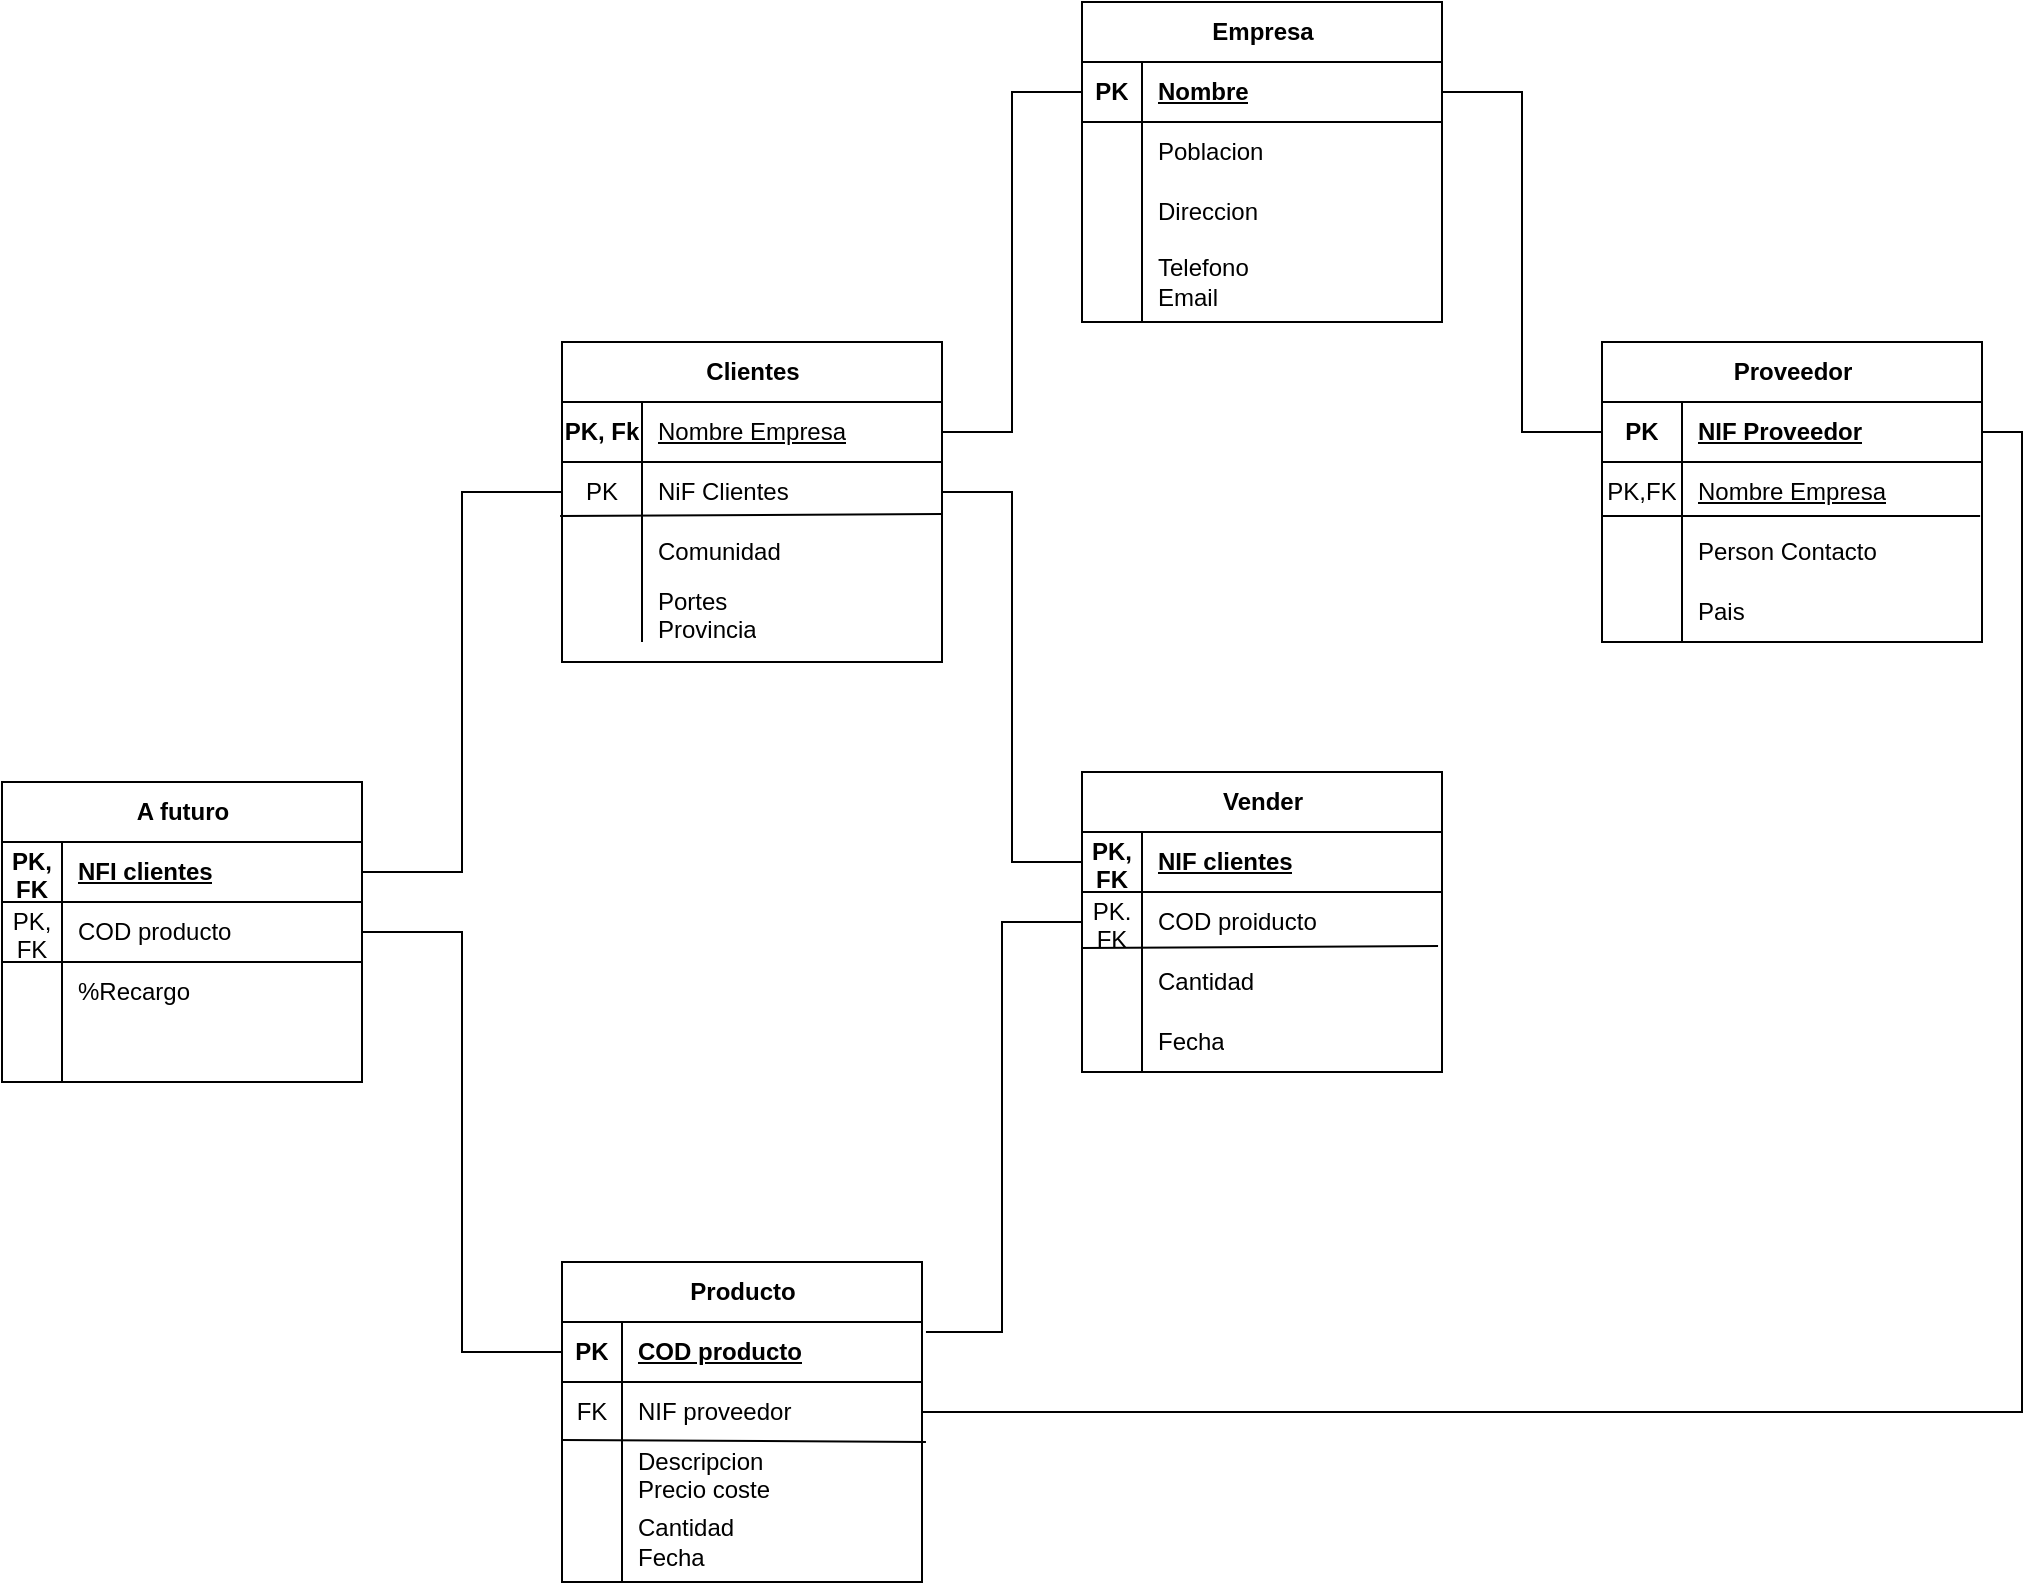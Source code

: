 <mxfile version="22.0.8" type="github">
  <diagram name="Page-1" id="2RzXAa_GEkhOsRLsQyN2">
    <mxGraphModel dx="2214" dy="811" grid="1" gridSize="10" guides="1" tooltips="1" connect="1" arrows="1" fold="1" page="1" pageScale="1" pageWidth="850" pageHeight="1100" math="0" shadow="0">
      <root>
        <mxCell id="0" />
        <mxCell id="1" parent="0" />
        <mxCell id="I2culxkAckI5eC6hxqFZ-1" value="Empresa" style="shape=table;startSize=30;container=1;collapsible=1;childLayout=tableLayout;fixedRows=1;rowLines=0;fontStyle=1;align=center;resizeLast=1;html=1;" parent="1" vertex="1">
          <mxGeometry x="320" y="90" width="180" height="160" as="geometry" />
        </mxCell>
        <mxCell id="I2culxkAckI5eC6hxqFZ-2" value="" style="shape=tableRow;horizontal=0;startSize=0;swimlaneHead=0;swimlaneBody=0;fillColor=none;collapsible=0;dropTarget=0;points=[[0,0.5],[1,0.5]];portConstraint=eastwest;top=0;left=0;right=0;bottom=1;" parent="I2culxkAckI5eC6hxqFZ-1" vertex="1">
          <mxGeometry y="30" width="180" height="30" as="geometry" />
        </mxCell>
        <mxCell id="I2culxkAckI5eC6hxqFZ-3" value="PK" style="shape=partialRectangle;connectable=0;fillColor=none;top=0;left=0;bottom=0;right=0;fontStyle=1;overflow=hidden;whiteSpace=wrap;html=1;" parent="I2culxkAckI5eC6hxqFZ-2" vertex="1">
          <mxGeometry width="30" height="30" as="geometry">
            <mxRectangle width="30" height="30" as="alternateBounds" />
          </mxGeometry>
        </mxCell>
        <mxCell id="I2culxkAckI5eC6hxqFZ-4" value="Nombre" style="shape=partialRectangle;connectable=0;fillColor=none;top=0;left=0;bottom=0;right=0;align=left;spacingLeft=6;fontStyle=5;overflow=hidden;whiteSpace=wrap;html=1;" parent="I2culxkAckI5eC6hxqFZ-2" vertex="1">
          <mxGeometry x="30" width="150" height="30" as="geometry">
            <mxRectangle width="150" height="30" as="alternateBounds" />
          </mxGeometry>
        </mxCell>
        <mxCell id="I2culxkAckI5eC6hxqFZ-5" value="" style="shape=tableRow;horizontal=0;startSize=0;swimlaneHead=0;swimlaneBody=0;fillColor=none;collapsible=0;dropTarget=0;points=[[0,0.5],[1,0.5]];portConstraint=eastwest;top=0;left=0;right=0;bottom=0;" parent="I2culxkAckI5eC6hxqFZ-1" vertex="1">
          <mxGeometry y="60" width="180" height="30" as="geometry" />
        </mxCell>
        <mxCell id="I2culxkAckI5eC6hxqFZ-6" value="" style="shape=partialRectangle;connectable=0;fillColor=none;top=0;left=0;bottom=0;right=0;editable=1;overflow=hidden;whiteSpace=wrap;html=1;" parent="I2culxkAckI5eC6hxqFZ-5" vertex="1">
          <mxGeometry width="30" height="30" as="geometry">
            <mxRectangle width="30" height="30" as="alternateBounds" />
          </mxGeometry>
        </mxCell>
        <mxCell id="I2culxkAckI5eC6hxqFZ-7" value="Poblacion" style="shape=partialRectangle;connectable=0;fillColor=none;top=0;left=0;bottom=0;right=0;align=left;spacingLeft=6;overflow=hidden;whiteSpace=wrap;html=1;" parent="I2culxkAckI5eC6hxqFZ-5" vertex="1">
          <mxGeometry x="30" width="150" height="30" as="geometry">
            <mxRectangle width="150" height="30" as="alternateBounds" />
          </mxGeometry>
        </mxCell>
        <mxCell id="I2culxkAckI5eC6hxqFZ-8" value="" style="shape=tableRow;horizontal=0;startSize=0;swimlaneHead=0;swimlaneBody=0;fillColor=none;collapsible=0;dropTarget=0;points=[[0,0.5],[1,0.5]];portConstraint=eastwest;top=0;left=0;right=0;bottom=0;" parent="I2culxkAckI5eC6hxqFZ-1" vertex="1">
          <mxGeometry y="90" width="180" height="30" as="geometry" />
        </mxCell>
        <mxCell id="I2culxkAckI5eC6hxqFZ-9" value="" style="shape=partialRectangle;connectable=0;fillColor=none;top=0;left=0;bottom=0;right=0;editable=1;overflow=hidden;whiteSpace=wrap;html=1;" parent="I2culxkAckI5eC6hxqFZ-8" vertex="1">
          <mxGeometry width="30" height="30" as="geometry">
            <mxRectangle width="30" height="30" as="alternateBounds" />
          </mxGeometry>
        </mxCell>
        <mxCell id="I2culxkAckI5eC6hxqFZ-10" value="Direccion" style="shape=partialRectangle;connectable=0;fillColor=none;top=0;left=0;bottom=0;right=0;align=left;spacingLeft=6;overflow=hidden;whiteSpace=wrap;html=1;" parent="I2culxkAckI5eC6hxqFZ-8" vertex="1">
          <mxGeometry x="30" width="150" height="30" as="geometry">
            <mxRectangle width="150" height="30" as="alternateBounds" />
          </mxGeometry>
        </mxCell>
        <mxCell id="I2culxkAckI5eC6hxqFZ-11" value="" style="shape=tableRow;horizontal=0;startSize=0;swimlaneHead=0;swimlaneBody=0;fillColor=none;collapsible=0;dropTarget=0;points=[[0,0.5],[1,0.5]];portConstraint=eastwest;top=0;left=0;right=0;bottom=0;" parent="I2culxkAckI5eC6hxqFZ-1" vertex="1">
          <mxGeometry y="120" width="180" height="40" as="geometry" />
        </mxCell>
        <mxCell id="I2culxkAckI5eC6hxqFZ-12" value="" style="shape=partialRectangle;connectable=0;fillColor=none;top=0;left=0;bottom=0;right=0;editable=1;overflow=hidden;whiteSpace=wrap;html=1;" parent="I2culxkAckI5eC6hxqFZ-11" vertex="1">
          <mxGeometry width="30" height="40" as="geometry">
            <mxRectangle width="30" height="40" as="alternateBounds" />
          </mxGeometry>
        </mxCell>
        <mxCell id="I2culxkAckI5eC6hxqFZ-13" value="Telefono&lt;br&gt;Email" style="shape=partialRectangle;connectable=0;fillColor=none;top=0;left=0;bottom=0;right=0;align=left;spacingLeft=6;overflow=hidden;whiteSpace=wrap;html=1;" parent="I2culxkAckI5eC6hxqFZ-11" vertex="1">
          <mxGeometry x="30" width="150" height="40" as="geometry">
            <mxRectangle width="150" height="40" as="alternateBounds" />
          </mxGeometry>
        </mxCell>
        <mxCell id="I2culxkAckI5eC6hxqFZ-14" value="Proveedor" style="shape=table;startSize=30;container=1;collapsible=1;childLayout=tableLayout;fixedRows=1;rowLines=0;fontStyle=1;align=center;resizeLast=1;html=1;" parent="1" vertex="1">
          <mxGeometry x="580" y="260" width="190" height="150" as="geometry" />
        </mxCell>
        <mxCell id="I2culxkAckI5eC6hxqFZ-15" value="" style="shape=tableRow;horizontal=0;startSize=0;swimlaneHead=0;swimlaneBody=0;fillColor=none;collapsible=0;dropTarget=0;points=[[0,0.5],[1,0.5]];portConstraint=eastwest;top=0;left=0;right=0;bottom=1;" parent="I2culxkAckI5eC6hxqFZ-14" vertex="1">
          <mxGeometry y="30" width="190" height="30" as="geometry" />
        </mxCell>
        <mxCell id="I2culxkAckI5eC6hxqFZ-16" value="PK" style="shape=partialRectangle;connectable=0;fillColor=none;top=0;left=0;bottom=0;right=0;fontStyle=1;overflow=hidden;whiteSpace=wrap;html=1;" parent="I2culxkAckI5eC6hxqFZ-15" vertex="1">
          <mxGeometry width="40" height="30" as="geometry">
            <mxRectangle width="40" height="30" as="alternateBounds" />
          </mxGeometry>
        </mxCell>
        <mxCell id="I2culxkAckI5eC6hxqFZ-17" value="NIF Proveedor" style="shape=partialRectangle;connectable=0;fillColor=none;top=0;left=0;bottom=0;right=0;align=left;spacingLeft=6;fontStyle=5;overflow=hidden;whiteSpace=wrap;html=1;" parent="I2culxkAckI5eC6hxqFZ-15" vertex="1">
          <mxGeometry x="40" width="150" height="30" as="geometry">
            <mxRectangle width="150" height="30" as="alternateBounds" />
          </mxGeometry>
        </mxCell>
        <mxCell id="I2culxkAckI5eC6hxqFZ-18" value="" style="shape=tableRow;horizontal=0;startSize=0;swimlaneHead=0;swimlaneBody=0;fillColor=none;collapsible=0;dropTarget=0;points=[[0,0.5],[1,0.5]];portConstraint=eastwest;top=0;left=0;right=0;bottom=0;" parent="I2culxkAckI5eC6hxqFZ-14" vertex="1">
          <mxGeometry y="60" width="190" height="30" as="geometry" />
        </mxCell>
        <mxCell id="I2culxkAckI5eC6hxqFZ-19" value="PK,FK" style="shape=partialRectangle;connectable=0;fillColor=none;top=0;left=0;bottom=0;right=0;editable=1;overflow=hidden;whiteSpace=wrap;html=1;" parent="I2culxkAckI5eC6hxqFZ-18" vertex="1">
          <mxGeometry width="40" height="30" as="geometry">
            <mxRectangle width="40" height="30" as="alternateBounds" />
          </mxGeometry>
        </mxCell>
        <mxCell id="I2culxkAckI5eC6hxqFZ-20" value="&lt;u&gt;Nombre Empresa&lt;/u&gt;" style="shape=partialRectangle;connectable=0;fillColor=none;top=0;left=0;bottom=0;right=0;align=left;spacingLeft=6;overflow=hidden;whiteSpace=wrap;html=1;" parent="I2culxkAckI5eC6hxqFZ-18" vertex="1">
          <mxGeometry x="40" width="150" height="30" as="geometry">
            <mxRectangle width="150" height="30" as="alternateBounds" />
          </mxGeometry>
        </mxCell>
        <mxCell id="I2culxkAckI5eC6hxqFZ-21" value="" style="shape=tableRow;horizontal=0;startSize=0;swimlaneHead=0;swimlaneBody=0;fillColor=none;collapsible=0;dropTarget=0;points=[[0,0.5],[1,0.5]];portConstraint=eastwest;top=0;left=0;right=0;bottom=0;" parent="I2culxkAckI5eC6hxqFZ-14" vertex="1">
          <mxGeometry y="90" width="190" height="30" as="geometry" />
        </mxCell>
        <mxCell id="I2culxkAckI5eC6hxqFZ-22" value="" style="shape=partialRectangle;connectable=0;fillColor=none;top=0;left=0;bottom=0;right=0;editable=1;overflow=hidden;whiteSpace=wrap;html=1;" parent="I2culxkAckI5eC6hxqFZ-21" vertex="1">
          <mxGeometry width="40" height="30" as="geometry">
            <mxRectangle width="40" height="30" as="alternateBounds" />
          </mxGeometry>
        </mxCell>
        <mxCell id="I2culxkAckI5eC6hxqFZ-23" value="Person Contacto" style="shape=partialRectangle;connectable=0;fillColor=none;top=0;left=0;bottom=0;right=0;align=left;spacingLeft=6;overflow=hidden;whiteSpace=wrap;html=1;" parent="I2culxkAckI5eC6hxqFZ-21" vertex="1">
          <mxGeometry x="40" width="150" height="30" as="geometry">
            <mxRectangle width="150" height="30" as="alternateBounds" />
          </mxGeometry>
        </mxCell>
        <mxCell id="I2culxkAckI5eC6hxqFZ-24" value="" style="shape=tableRow;horizontal=0;startSize=0;swimlaneHead=0;swimlaneBody=0;fillColor=none;collapsible=0;dropTarget=0;points=[[0,0.5],[1,0.5]];portConstraint=eastwest;top=0;left=0;right=0;bottom=0;" parent="I2culxkAckI5eC6hxqFZ-14" vertex="1">
          <mxGeometry y="120" width="190" height="30" as="geometry" />
        </mxCell>
        <mxCell id="I2culxkAckI5eC6hxqFZ-25" value="" style="shape=partialRectangle;connectable=0;fillColor=none;top=0;left=0;bottom=0;right=0;editable=1;overflow=hidden;whiteSpace=wrap;html=1;" parent="I2culxkAckI5eC6hxqFZ-24" vertex="1">
          <mxGeometry width="40" height="30" as="geometry">
            <mxRectangle width="40" height="30" as="alternateBounds" />
          </mxGeometry>
        </mxCell>
        <mxCell id="I2culxkAckI5eC6hxqFZ-26" value="Pais" style="shape=partialRectangle;connectable=0;fillColor=none;top=0;left=0;bottom=0;right=0;align=left;spacingLeft=6;overflow=hidden;whiteSpace=wrap;html=1;" parent="I2culxkAckI5eC6hxqFZ-24" vertex="1">
          <mxGeometry x="40" width="150" height="30" as="geometry">
            <mxRectangle width="150" height="30" as="alternateBounds" />
          </mxGeometry>
        </mxCell>
        <mxCell id="vnkjvuHk_h_EX8SrwZCB-7" value="" style="endArrow=none;html=1;rounded=0;entryX=0.995;entryY=-0.1;entryDx=0;entryDy=0;entryPerimeter=0;" parent="I2culxkAckI5eC6hxqFZ-14" target="I2culxkAckI5eC6hxqFZ-21" edge="1">
          <mxGeometry width="50" height="50" relative="1" as="geometry">
            <mxPoint y="87" as="sourcePoint" />
            <mxPoint x="-260" y="20" as="targetPoint" />
          </mxGeometry>
        </mxCell>
        <mxCell id="I2culxkAckI5eC6hxqFZ-27" value="Clientes" style="shape=table;startSize=30;container=1;collapsible=1;childLayout=tableLayout;fixedRows=1;rowLines=0;fontStyle=1;align=center;resizeLast=1;html=1;" parent="1" vertex="1">
          <mxGeometry x="60" y="260" width="190" height="160" as="geometry" />
        </mxCell>
        <mxCell id="I2culxkAckI5eC6hxqFZ-28" value="" style="shape=tableRow;horizontal=0;startSize=0;swimlaneHead=0;swimlaneBody=0;fillColor=none;collapsible=0;dropTarget=0;points=[[0,0.5],[1,0.5]];portConstraint=eastwest;top=0;left=0;right=0;bottom=1;" parent="I2culxkAckI5eC6hxqFZ-27" vertex="1">
          <mxGeometry y="30" width="190" height="30" as="geometry" />
        </mxCell>
        <mxCell id="I2culxkAckI5eC6hxqFZ-29" value="PK, Fk" style="shape=partialRectangle;connectable=0;fillColor=none;top=0;left=0;bottom=0;right=0;fontStyle=1;overflow=hidden;whiteSpace=wrap;html=1;" parent="I2culxkAckI5eC6hxqFZ-28" vertex="1">
          <mxGeometry width="40" height="30" as="geometry">
            <mxRectangle width="40" height="30" as="alternateBounds" />
          </mxGeometry>
        </mxCell>
        <mxCell id="I2culxkAckI5eC6hxqFZ-30" value="&lt;u style=&quot;border-color: var(--border-color); font-weight: 400;&quot;&gt;Nombre Empresa&lt;/u&gt;" style="shape=partialRectangle;connectable=0;fillColor=none;top=0;left=0;bottom=0;right=0;align=left;spacingLeft=6;fontStyle=5;overflow=hidden;whiteSpace=wrap;html=1;" parent="I2culxkAckI5eC6hxqFZ-28" vertex="1">
          <mxGeometry x="40" width="150" height="30" as="geometry">
            <mxRectangle width="150" height="30" as="alternateBounds" />
          </mxGeometry>
        </mxCell>
        <mxCell id="I2culxkAckI5eC6hxqFZ-31" value="" style="shape=tableRow;horizontal=0;startSize=0;swimlaneHead=0;swimlaneBody=0;fillColor=none;collapsible=0;dropTarget=0;points=[[0,0.5],[1,0.5]];portConstraint=eastwest;top=0;left=0;right=0;bottom=0;" parent="I2culxkAckI5eC6hxqFZ-27" vertex="1">
          <mxGeometry y="60" width="190" height="30" as="geometry" />
        </mxCell>
        <mxCell id="I2culxkAckI5eC6hxqFZ-32" value="PK" style="shape=partialRectangle;connectable=0;fillColor=none;top=0;left=0;bottom=0;right=0;editable=1;overflow=hidden;whiteSpace=wrap;html=1;" parent="I2culxkAckI5eC6hxqFZ-31" vertex="1">
          <mxGeometry width="40" height="30" as="geometry">
            <mxRectangle width="40" height="30" as="alternateBounds" />
          </mxGeometry>
        </mxCell>
        <mxCell id="I2culxkAckI5eC6hxqFZ-33" value="NiF Clientes" style="shape=partialRectangle;connectable=0;fillColor=none;top=0;left=0;bottom=0;right=0;align=left;spacingLeft=6;overflow=hidden;whiteSpace=wrap;html=1;" parent="I2culxkAckI5eC6hxqFZ-31" vertex="1">
          <mxGeometry x="40" width="150" height="30" as="geometry">
            <mxRectangle width="150" height="30" as="alternateBounds" />
          </mxGeometry>
        </mxCell>
        <mxCell id="I2culxkAckI5eC6hxqFZ-34" value="" style="shape=tableRow;horizontal=0;startSize=0;swimlaneHead=0;swimlaneBody=0;fillColor=none;collapsible=0;dropTarget=0;points=[[0,0.5],[1,0.5]];portConstraint=eastwest;top=0;left=0;right=0;bottom=0;" parent="I2culxkAckI5eC6hxqFZ-27" vertex="1">
          <mxGeometry y="90" width="190" height="30" as="geometry" />
        </mxCell>
        <mxCell id="I2culxkAckI5eC6hxqFZ-35" value="" style="shape=partialRectangle;connectable=0;fillColor=none;top=0;left=0;bottom=0;right=0;editable=1;overflow=hidden;whiteSpace=wrap;html=1;" parent="I2culxkAckI5eC6hxqFZ-34" vertex="1">
          <mxGeometry width="40" height="30" as="geometry">
            <mxRectangle width="40" height="30" as="alternateBounds" />
          </mxGeometry>
        </mxCell>
        <mxCell id="I2culxkAckI5eC6hxqFZ-36" value="Comunidad" style="shape=partialRectangle;connectable=0;fillColor=none;top=0;left=0;bottom=0;right=0;align=left;spacingLeft=6;overflow=hidden;whiteSpace=wrap;html=1;" parent="I2culxkAckI5eC6hxqFZ-34" vertex="1">
          <mxGeometry x="40" width="150" height="30" as="geometry">
            <mxRectangle width="150" height="30" as="alternateBounds" />
          </mxGeometry>
        </mxCell>
        <mxCell id="I2culxkAckI5eC6hxqFZ-37" value="" style="shape=tableRow;horizontal=0;startSize=0;swimlaneHead=0;swimlaneBody=0;fillColor=none;collapsible=0;dropTarget=0;points=[[0,0.5],[1,0.5]];portConstraint=eastwest;top=0;left=0;right=0;bottom=0;" parent="I2culxkAckI5eC6hxqFZ-27" vertex="1">
          <mxGeometry y="120" width="190" height="30" as="geometry" />
        </mxCell>
        <mxCell id="I2culxkAckI5eC6hxqFZ-38" value="" style="shape=partialRectangle;connectable=0;fillColor=none;top=0;left=0;bottom=0;right=0;editable=1;overflow=hidden;whiteSpace=wrap;html=1;" parent="I2culxkAckI5eC6hxqFZ-37" vertex="1">
          <mxGeometry width="40" height="30" as="geometry">
            <mxRectangle width="40" height="30" as="alternateBounds" />
          </mxGeometry>
        </mxCell>
        <mxCell id="I2culxkAckI5eC6hxqFZ-39" value="Portes&lt;br&gt;Provincia" style="shape=partialRectangle;connectable=0;fillColor=none;top=0;left=0;bottom=0;right=0;align=left;spacingLeft=6;overflow=hidden;whiteSpace=wrap;html=1;" parent="I2culxkAckI5eC6hxqFZ-37" vertex="1">
          <mxGeometry x="40" width="150" height="30" as="geometry">
            <mxRectangle width="150" height="30" as="alternateBounds" />
          </mxGeometry>
        </mxCell>
        <mxCell id="vnkjvuHk_h_EX8SrwZCB-6" value="" style="endArrow=none;html=1;rounded=0;exitX=-0.005;exitY=-0.1;exitDx=0;exitDy=0;exitPerimeter=0;" parent="I2culxkAckI5eC6hxqFZ-27" source="I2culxkAckI5eC6hxqFZ-34" edge="1">
          <mxGeometry width="50" height="50" relative="1" as="geometry">
            <mxPoint x="210" y="70" as="sourcePoint" />
            <mxPoint x="190" y="86" as="targetPoint" />
          </mxGeometry>
        </mxCell>
        <mxCell id="I2culxkAckI5eC6hxqFZ-43" value="Vender" style="shape=table;startSize=30;container=1;collapsible=1;childLayout=tableLayout;fixedRows=1;rowLines=0;fontStyle=1;align=center;resizeLast=1;html=1;" parent="1" vertex="1">
          <mxGeometry x="320" y="475" width="180" height="150" as="geometry" />
        </mxCell>
        <mxCell id="I2culxkAckI5eC6hxqFZ-44" value="" style="shape=tableRow;horizontal=0;startSize=0;swimlaneHead=0;swimlaneBody=0;fillColor=none;collapsible=0;dropTarget=0;points=[[0,0.5],[1,0.5]];portConstraint=eastwest;top=0;left=0;right=0;bottom=1;" parent="I2culxkAckI5eC6hxqFZ-43" vertex="1">
          <mxGeometry y="30" width="180" height="30" as="geometry" />
        </mxCell>
        <mxCell id="I2culxkAckI5eC6hxqFZ-45" value="PK, FK" style="shape=partialRectangle;connectable=0;fillColor=none;top=0;left=0;bottom=0;right=0;fontStyle=1;overflow=hidden;whiteSpace=wrap;html=1;" parent="I2culxkAckI5eC6hxqFZ-44" vertex="1">
          <mxGeometry width="30" height="30" as="geometry">
            <mxRectangle width="30" height="30" as="alternateBounds" />
          </mxGeometry>
        </mxCell>
        <mxCell id="I2culxkAckI5eC6hxqFZ-46" value="NIF clientes" style="shape=partialRectangle;connectable=0;fillColor=none;top=0;left=0;bottom=0;right=0;align=left;spacingLeft=6;fontStyle=5;overflow=hidden;whiteSpace=wrap;html=1;" parent="I2culxkAckI5eC6hxqFZ-44" vertex="1">
          <mxGeometry x="30" width="150" height="30" as="geometry">
            <mxRectangle width="150" height="30" as="alternateBounds" />
          </mxGeometry>
        </mxCell>
        <mxCell id="I2culxkAckI5eC6hxqFZ-47" value="" style="shape=tableRow;horizontal=0;startSize=0;swimlaneHead=0;swimlaneBody=0;fillColor=none;collapsible=0;dropTarget=0;points=[[0,0.5],[1,0.5]];portConstraint=eastwest;top=0;left=0;right=0;bottom=0;" parent="I2culxkAckI5eC6hxqFZ-43" vertex="1">
          <mxGeometry y="60" width="180" height="30" as="geometry" />
        </mxCell>
        <mxCell id="I2culxkAckI5eC6hxqFZ-48" value="PK. FK" style="shape=partialRectangle;connectable=0;fillColor=none;top=0;left=0;bottom=0;right=0;editable=1;overflow=hidden;whiteSpace=wrap;html=1;" parent="I2culxkAckI5eC6hxqFZ-47" vertex="1">
          <mxGeometry width="30" height="30" as="geometry">
            <mxRectangle width="30" height="30" as="alternateBounds" />
          </mxGeometry>
        </mxCell>
        <mxCell id="I2culxkAckI5eC6hxqFZ-49" value="COD proiducto" style="shape=partialRectangle;connectable=0;fillColor=none;top=0;left=0;bottom=0;right=0;align=left;spacingLeft=6;overflow=hidden;whiteSpace=wrap;html=1;" parent="I2culxkAckI5eC6hxqFZ-47" vertex="1">
          <mxGeometry x="30" width="150" height="30" as="geometry">
            <mxRectangle width="150" height="30" as="alternateBounds" />
          </mxGeometry>
        </mxCell>
        <mxCell id="I2culxkAckI5eC6hxqFZ-50" value="" style="shape=tableRow;horizontal=0;startSize=0;swimlaneHead=0;swimlaneBody=0;fillColor=none;collapsible=0;dropTarget=0;points=[[0,0.5],[1,0.5]];portConstraint=eastwest;top=0;left=0;right=0;bottom=0;" parent="I2culxkAckI5eC6hxqFZ-43" vertex="1">
          <mxGeometry y="90" width="180" height="30" as="geometry" />
        </mxCell>
        <mxCell id="I2culxkAckI5eC6hxqFZ-51" value="" style="shape=partialRectangle;connectable=0;fillColor=none;top=0;left=0;bottom=0;right=0;editable=1;overflow=hidden;whiteSpace=wrap;html=1;" parent="I2culxkAckI5eC6hxqFZ-50" vertex="1">
          <mxGeometry width="30" height="30" as="geometry">
            <mxRectangle width="30" height="30" as="alternateBounds" />
          </mxGeometry>
        </mxCell>
        <mxCell id="I2culxkAckI5eC6hxqFZ-52" value="Cantidad" style="shape=partialRectangle;connectable=0;fillColor=none;top=0;left=0;bottom=0;right=0;align=left;spacingLeft=6;overflow=hidden;whiteSpace=wrap;html=1;" parent="I2culxkAckI5eC6hxqFZ-50" vertex="1">
          <mxGeometry x="30" width="150" height="30" as="geometry">
            <mxRectangle width="150" height="30" as="alternateBounds" />
          </mxGeometry>
        </mxCell>
        <mxCell id="I2culxkAckI5eC6hxqFZ-53" value="" style="shape=tableRow;horizontal=0;startSize=0;swimlaneHead=0;swimlaneBody=0;fillColor=none;collapsible=0;dropTarget=0;points=[[0,0.5],[1,0.5]];portConstraint=eastwest;top=0;left=0;right=0;bottom=0;" parent="I2culxkAckI5eC6hxqFZ-43" vertex="1">
          <mxGeometry y="120" width="180" height="30" as="geometry" />
        </mxCell>
        <mxCell id="I2culxkAckI5eC6hxqFZ-54" value="" style="shape=partialRectangle;connectable=0;fillColor=none;top=0;left=0;bottom=0;right=0;editable=1;overflow=hidden;whiteSpace=wrap;html=1;" parent="I2culxkAckI5eC6hxqFZ-53" vertex="1">
          <mxGeometry width="30" height="30" as="geometry">
            <mxRectangle width="30" height="30" as="alternateBounds" />
          </mxGeometry>
        </mxCell>
        <mxCell id="I2culxkAckI5eC6hxqFZ-55" value="Fecha" style="shape=partialRectangle;connectable=0;fillColor=none;top=0;left=0;bottom=0;right=0;align=left;spacingLeft=6;overflow=hidden;whiteSpace=wrap;html=1;" parent="I2culxkAckI5eC6hxqFZ-53" vertex="1">
          <mxGeometry x="30" width="150" height="30" as="geometry">
            <mxRectangle width="150" height="30" as="alternateBounds" />
          </mxGeometry>
        </mxCell>
        <mxCell id="vnkjvuHk_h_EX8SrwZCB-5" value="" style="endArrow=none;html=1;rounded=0;entryX=0.989;entryY=-0.1;entryDx=0;entryDy=0;entryPerimeter=0;exitX=0;exitY=-0.067;exitDx=0;exitDy=0;exitPerimeter=0;" parent="I2culxkAckI5eC6hxqFZ-43" source="I2culxkAckI5eC6hxqFZ-50" target="I2culxkAckI5eC6hxqFZ-50" edge="1">
          <mxGeometry width="50" height="50" relative="1" as="geometry">
            <mxPoint x="-50" y="255" as="sourcePoint" />
            <mxPoint y="205" as="targetPoint" />
          </mxGeometry>
        </mxCell>
        <mxCell id="I2culxkAckI5eC6hxqFZ-82" value="Producto" style="shape=table;startSize=30;container=1;collapsible=1;childLayout=tableLayout;fixedRows=1;rowLines=0;fontStyle=1;align=center;resizeLast=1;html=1;" parent="1" vertex="1">
          <mxGeometry x="60" y="720" width="180" height="160" as="geometry" />
        </mxCell>
        <mxCell id="I2culxkAckI5eC6hxqFZ-83" value="" style="shape=tableRow;horizontal=0;startSize=0;swimlaneHead=0;swimlaneBody=0;fillColor=none;collapsible=0;dropTarget=0;points=[[0,0.5],[1,0.5]];portConstraint=eastwest;top=0;left=0;right=0;bottom=1;" parent="I2culxkAckI5eC6hxqFZ-82" vertex="1">
          <mxGeometry y="30" width="180" height="30" as="geometry" />
        </mxCell>
        <mxCell id="I2culxkAckI5eC6hxqFZ-84" value="PK" style="shape=partialRectangle;connectable=0;fillColor=none;top=0;left=0;bottom=0;right=0;fontStyle=1;overflow=hidden;whiteSpace=wrap;html=1;" parent="I2culxkAckI5eC6hxqFZ-83" vertex="1">
          <mxGeometry width="30" height="30" as="geometry">
            <mxRectangle width="30" height="30" as="alternateBounds" />
          </mxGeometry>
        </mxCell>
        <mxCell id="I2culxkAckI5eC6hxqFZ-85" value="COD producto" style="shape=partialRectangle;connectable=0;fillColor=none;top=0;left=0;bottom=0;right=0;align=left;spacingLeft=6;fontStyle=5;overflow=hidden;whiteSpace=wrap;html=1;" parent="I2culxkAckI5eC6hxqFZ-83" vertex="1">
          <mxGeometry x="30" width="150" height="30" as="geometry">
            <mxRectangle width="150" height="30" as="alternateBounds" />
          </mxGeometry>
        </mxCell>
        <mxCell id="I2culxkAckI5eC6hxqFZ-86" value="" style="shape=tableRow;horizontal=0;startSize=0;swimlaneHead=0;swimlaneBody=0;fillColor=none;collapsible=0;dropTarget=0;points=[[0,0.5],[1,0.5]];portConstraint=eastwest;top=0;left=0;right=0;bottom=0;" parent="I2culxkAckI5eC6hxqFZ-82" vertex="1">
          <mxGeometry y="60" width="180" height="30" as="geometry" />
        </mxCell>
        <mxCell id="I2culxkAckI5eC6hxqFZ-87" value="FK" style="shape=partialRectangle;connectable=0;fillColor=none;top=0;left=0;bottom=0;right=0;editable=1;overflow=hidden;whiteSpace=wrap;html=1;" parent="I2culxkAckI5eC6hxqFZ-86" vertex="1">
          <mxGeometry width="30" height="30" as="geometry">
            <mxRectangle width="30" height="30" as="alternateBounds" />
          </mxGeometry>
        </mxCell>
        <mxCell id="I2culxkAckI5eC6hxqFZ-88" value="NIF proveedor" style="shape=partialRectangle;connectable=0;fillColor=none;top=0;left=0;bottom=0;right=0;align=left;spacingLeft=6;overflow=hidden;whiteSpace=wrap;html=1;" parent="I2culxkAckI5eC6hxqFZ-86" vertex="1">
          <mxGeometry x="30" width="150" height="30" as="geometry">
            <mxRectangle width="150" height="30" as="alternateBounds" />
          </mxGeometry>
        </mxCell>
        <mxCell id="I2culxkAckI5eC6hxqFZ-89" value="" style="shape=tableRow;horizontal=0;startSize=0;swimlaneHead=0;swimlaneBody=0;fillColor=none;collapsible=0;dropTarget=0;points=[[0,0.5],[1,0.5]];portConstraint=eastwest;top=0;left=0;right=0;bottom=0;" parent="I2culxkAckI5eC6hxqFZ-82" vertex="1">
          <mxGeometry y="90" width="180" height="30" as="geometry" />
        </mxCell>
        <mxCell id="I2culxkAckI5eC6hxqFZ-90" value="" style="shape=partialRectangle;connectable=0;fillColor=none;top=0;left=0;bottom=0;right=0;editable=1;overflow=hidden;whiteSpace=wrap;html=1;" parent="I2culxkAckI5eC6hxqFZ-89" vertex="1">
          <mxGeometry width="30" height="30" as="geometry">
            <mxRectangle width="30" height="30" as="alternateBounds" />
          </mxGeometry>
        </mxCell>
        <mxCell id="I2culxkAckI5eC6hxqFZ-91" value="Descripcion&lt;br&gt;Precio coste" style="shape=partialRectangle;connectable=0;fillColor=none;top=0;left=0;bottom=0;right=0;align=left;spacingLeft=6;overflow=hidden;whiteSpace=wrap;html=1;" parent="I2culxkAckI5eC6hxqFZ-89" vertex="1">
          <mxGeometry x="30" width="150" height="30" as="geometry">
            <mxRectangle width="150" height="30" as="alternateBounds" />
          </mxGeometry>
        </mxCell>
        <mxCell id="I2culxkAckI5eC6hxqFZ-92" value="" style="shape=tableRow;horizontal=0;startSize=0;swimlaneHead=0;swimlaneBody=0;fillColor=none;collapsible=0;dropTarget=0;points=[[0,0.5],[1,0.5]];portConstraint=eastwest;top=0;left=0;right=0;bottom=0;" parent="I2culxkAckI5eC6hxqFZ-82" vertex="1">
          <mxGeometry y="120" width="180" height="40" as="geometry" />
        </mxCell>
        <mxCell id="I2culxkAckI5eC6hxqFZ-93" value="" style="shape=partialRectangle;connectable=0;fillColor=none;top=0;left=0;bottom=0;right=0;editable=1;overflow=hidden;whiteSpace=wrap;html=1;" parent="I2culxkAckI5eC6hxqFZ-92" vertex="1">
          <mxGeometry width="30" height="40" as="geometry">
            <mxRectangle width="30" height="40" as="alternateBounds" />
          </mxGeometry>
        </mxCell>
        <mxCell id="I2culxkAckI5eC6hxqFZ-94" value="Cantidad&lt;br&gt;Fecha" style="shape=partialRectangle;connectable=0;fillColor=none;top=0;left=0;bottom=0;right=0;align=left;spacingLeft=6;overflow=hidden;whiteSpace=wrap;html=1;" parent="I2culxkAckI5eC6hxqFZ-92" vertex="1">
          <mxGeometry x="30" width="150" height="40" as="geometry">
            <mxRectangle width="150" height="40" as="alternateBounds" />
          </mxGeometry>
        </mxCell>
        <mxCell id="vnkjvuHk_h_EX8SrwZCB-25" value="" style="endArrow=none;html=1;rounded=0;exitX=0;exitY=-0.033;exitDx=0;exitDy=0;exitPerimeter=0;entryX=1.011;entryY=1;entryDx=0;entryDy=0;entryPerimeter=0;" parent="I2culxkAckI5eC6hxqFZ-82" source="I2culxkAckI5eC6hxqFZ-89" target="I2culxkAckI5eC6hxqFZ-86" edge="1">
          <mxGeometry width="50" height="50" relative="1" as="geometry">
            <mxPoint x="510" y="10" as="sourcePoint" />
            <mxPoint x="560" y="-40" as="targetPoint" />
          </mxGeometry>
        </mxCell>
        <mxCell id="I2culxkAckI5eC6hxqFZ-56" value="A futuro" style="shape=table;startSize=30;container=1;collapsible=1;childLayout=tableLayout;fixedRows=1;rowLines=0;fontStyle=1;align=center;resizeLast=1;html=1;" parent="1" vertex="1">
          <mxGeometry x="-220" y="480" width="180" height="150" as="geometry" />
        </mxCell>
        <mxCell id="I2culxkAckI5eC6hxqFZ-57" value="" style="shape=tableRow;horizontal=0;startSize=0;swimlaneHead=0;swimlaneBody=0;fillColor=none;collapsible=0;dropTarget=0;points=[[0,0.5],[1,0.5]];portConstraint=eastwest;top=0;left=0;right=0;bottom=1;" parent="I2culxkAckI5eC6hxqFZ-56" vertex="1">
          <mxGeometry y="30" width="180" height="30" as="geometry" />
        </mxCell>
        <mxCell id="I2culxkAckI5eC6hxqFZ-58" value="PK, FK" style="shape=partialRectangle;connectable=0;fillColor=none;top=0;left=0;bottom=0;right=0;fontStyle=1;overflow=hidden;whiteSpace=wrap;html=1;" parent="I2culxkAckI5eC6hxqFZ-57" vertex="1">
          <mxGeometry width="30" height="30" as="geometry">
            <mxRectangle width="30" height="30" as="alternateBounds" />
          </mxGeometry>
        </mxCell>
        <mxCell id="I2culxkAckI5eC6hxqFZ-59" value="NFI clientes" style="shape=partialRectangle;connectable=0;fillColor=none;top=0;left=0;bottom=0;right=0;align=left;spacingLeft=6;fontStyle=5;overflow=hidden;whiteSpace=wrap;html=1;" parent="I2culxkAckI5eC6hxqFZ-57" vertex="1">
          <mxGeometry x="30" width="150" height="30" as="geometry">
            <mxRectangle width="150" height="30" as="alternateBounds" />
          </mxGeometry>
        </mxCell>
        <mxCell id="I2culxkAckI5eC6hxqFZ-60" value="" style="shape=tableRow;horizontal=0;startSize=0;swimlaneHead=0;swimlaneBody=0;fillColor=none;collapsible=0;dropTarget=0;points=[[0,0.5],[1,0.5]];portConstraint=eastwest;top=0;left=0;right=0;bottom=0;" parent="I2culxkAckI5eC6hxqFZ-56" vertex="1">
          <mxGeometry y="60" width="180" height="30" as="geometry" />
        </mxCell>
        <mxCell id="I2culxkAckI5eC6hxqFZ-61" value="PK,&lt;br&gt;FK" style="shape=partialRectangle;connectable=0;fillColor=none;top=0;left=0;bottom=0;right=0;editable=1;overflow=hidden;whiteSpace=wrap;html=1;" parent="I2culxkAckI5eC6hxqFZ-60" vertex="1">
          <mxGeometry width="30" height="30" as="geometry">
            <mxRectangle width="30" height="30" as="alternateBounds" />
          </mxGeometry>
        </mxCell>
        <mxCell id="I2culxkAckI5eC6hxqFZ-62" value="COD producto" style="shape=partialRectangle;connectable=0;fillColor=none;top=0;left=0;bottom=0;right=0;align=left;spacingLeft=6;overflow=hidden;whiteSpace=wrap;html=1;" parent="I2culxkAckI5eC6hxqFZ-60" vertex="1">
          <mxGeometry x="30" width="150" height="30" as="geometry">
            <mxRectangle width="150" height="30" as="alternateBounds" />
          </mxGeometry>
        </mxCell>
        <mxCell id="I2culxkAckI5eC6hxqFZ-63" value="" style="shape=tableRow;horizontal=0;startSize=0;swimlaneHead=0;swimlaneBody=0;fillColor=none;collapsible=0;dropTarget=0;points=[[0,0.5],[1,0.5]];portConstraint=eastwest;top=0;left=0;right=0;bottom=0;" parent="I2culxkAckI5eC6hxqFZ-56" vertex="1">
          <mxGeometry y="90" width="180" height="30" as="geometry" />
        </mxCell>
        <mxCell id="I2culxkAckI5eC6hxqFZ-64" value="" style="shape=partialRectangle;connectable=0;fillColor=none;top=0;left=0;bottom=0;right=0;editable=1;overflow=hidden;whiteSpace=wrap;html=1;" parent="I2culxkAckI5eC6hxqFZ-63" vertex="1">
          <mxGeometry width="30" height="30" as="geometry">
            <mxRectangle width="30" height="30" as="alternateBounds" />
          </mxGeometry>
        </mxCell>
        <mxCell id="I2culxkAckI5eC6hxqFZ-65" value="%Recargo" style="shape=partialRectangle;connectable=0;fillColor=none;top=0;left=0;bottom=0;right=0;align=left;spacingLeft=6;overflow=hidden;whiteSpace=wrap;html=1;" parent="I2culxkAckI5eC6hxqFZ-63" vertex="1">
          <mxGeometry x="30" width="150" height="30" as="geometry">
            <mxRectangle width="150" height="30" as="alternateBounds" />
          </mxGeometry>
        </mxCell>
        <mxCell id="I2culxkAckI5eC6hxqFZ-66" value="" style="shape=tableRow;horizontal=0;startSize=0;swimlaneHead=0;swimlaneBody=0;fillColor=none;collapsible=0;dropTarget=0;points=[[0,0.5],[1,0.5]];portConstraint=eastwest;top=0;left=0;right=0;bottom=0;" parent="I2culxkAckI5eC6hxqFZ-56" vertex="1">
          <mxGeometry y="120" width="180" height="30" as="geometry" />
        </mxCell>
        <mxCell id="I2culxkAckI5eC6hxqFZ-67" value="" style="shape=partialRectangle;connectable=0;fillColor=none;top=0;left=0;bottom=0;right=0;editable=1;overflow=hidden;whiteSpace=wrap;html=1;" parent="I2culxkAckI5eC6hxqFZ-66" vertex="1">
          <mxGeometry width="30" height="30" as="geometry">
            <mxRectangle width="30" height="30" as="alternateBounds" />
          </mxGeometry>
        </mxCell>
        <mxCell id="I2culxkAckI5eC6hxqFZ-68" value="" style="shape=partialRectangle;connectable=0;fillColor=none;top=0;left=0;bottom=0;right=0;align=left;spacingLeft=6;overflow=hidden;whiteSpace=wrap;html=1;" parent="I2culxkAckI5eC6hxqFZ-66" vertex="1">
          <mxGeometry x="30" width="150" height="30" as="geometry">
            <mxRectangle width="150" height="30" as="alternateBounds" />
          </mxGeometry>
        </mxCell>
        <mxCell id="vnkjvuHk_h_EX8SrwZCB-10" value="" style="endArrow=none;html=1;rounded=0;exitX=0;exitY=0;exitDx=0;exitDy=0;exitPerimeter=0;" parent="I2culxkAckI5eC6hxqFZ-56" source="I2culxkAckI5eC6hxqFZ-63" edge="1">
          <mxGeometry width="50" height="50" relative="1" as="geometry">
            <mxPoint x="490" y="50" as="sourcePoint" />
            <mxPoint x="180" y="90" as="targetPoint" />
          </mxGeometry>
        </mxCell>
        <mxCell id="vnkjvuHk_h_EX8SrwZCB-1" style="edgeStyle=orthogonalEdgeStyle;rounded=0;orthogonalLoop=1;jettySize=auto;html=1;entryX=1;entryY=0.5;entryDx=0;entryDy=0;exitX=0;exitY=0.5;exitDx=0;exitDy=0;endArrow=none;endFill=0;" parent="1" source="I2culxkAckI5eC6hxqFZ-44" target="I2culxkAckI5eC6hxqFZ-31" edge="1">
          <mxGeometry relative="1" as="geometry" />
        </mxCell>
        <mxCell id="vnkjvuHk_h_EX8SrwZCB-2" style="edgeStyle=orthogonalEdgeStyle;rounded=0;orthogonalLoop=1;jettySize=auto;html=1;entryX=0;entryY=0.5;entryDx=0;entryDy=0;endArrow=none;endFill=0;" parent="1" source="I2culxkAckI5eC6hxqFZ-57" target="I2culxkAckI5eC6hxqFZ-31" edge="1">
          <mxGeometry relative="1" as="geometry" />
        </mxCell>
        <mxCell id="vnkjvuHk_h_EX8SrwZCB-3" style="edgeStyle=orthogonalEdgeStyle;rounded=0;orthogonalLoop=1;jettySize=auto;html=1;entryX=0;entryY=0.5;entryDx=0;entryDy=0;endArrow=none;endFill=0;" parent="1" source="I2culxkAckI5eC6hxqFZ-28" target="I2culxkAckI5eC6hxqFZ-2" edge="1">
          <mxGeometry relative="1" as="geometry" />
        </mxCell>
        <mxCell id="vnkjvuHk_h_EX8SrwZCB-4" style="edgeStyle=orthogonalEdgeStyle;rounded=0;orthogonalLoop=1;jettySize=auto;html=1;entryX=1;entryY=0.5;entryDx=0;entryDy=0;endArrow=none;endFill=0;" parent="1" source="I2culxkAckI5eC6hxqFZ-15" target="I2culxkAckI5eC6hxqFZ-2" edge="1">
          <mxGeometry relative="1" as="geometry" />
        </mxCell>
        <mxCell id="vnkjvuHk_h_EX8SrwZCB-8" style="edgeStyle=orthogonalEdgeStyle;rounded=0;orthogonalLoop=1;jettySize=auto;html=1;entryX=0;entryY=0.5;entryDx=0;entryDy=0;endArrow=none;endFill=0;" parent="1" source="I2culxkAckI5eC6hxqFZ-60" target="I2culxkAckI5eC6hxqFZ-83" edge="1">
          <mxGeometry relative="1" as="geometry" />
        </mxCell>
        <mxCell id="vnkjvuHk_h_EX8SrwZCB-9" style="edgeStyle=orthogonalEdgeStyle;rounded=0;orthogonalLoop=1;jettySize=auto;html=1;endArrow=none;endFill=0;entryX=1.011;entryY=0.167;entryDx=0;entryDy=0;entryPerimeter=0;" parent="1" source="I2culxkAckI5eC6hxqFZ-47" target="I2culxkAckI5eC6hxqFZ-83" edge="1">
          <mxGeometry relative="1" as="geometry">
            <mxPoint x="340" y="765" as="targetPoint" />
          </mxGeometry>
        </mxCell>
        <mxCell id="vnkjvuHk_h_EX8SrwZCB-26" style="edgeStyle=orthogonalEdgeStyle;rounded=0;orthogonalLoop=1;jettySize=auto;html=1;entryX=1;entryY=0.5;entryDx=0;entryDy=0;endArrow=none;endFill=0;" parent="1" source="I2culxkAckI5eC6hxqFZ-86" target="I2culxkAckI5eC6hxqFZ-15" edge="1">
          <mxGeometry relative="1" as="geometry" />
        </mxCell>
      </root>
    </mxGraphModel>
  </diagram>
</mxfile>
